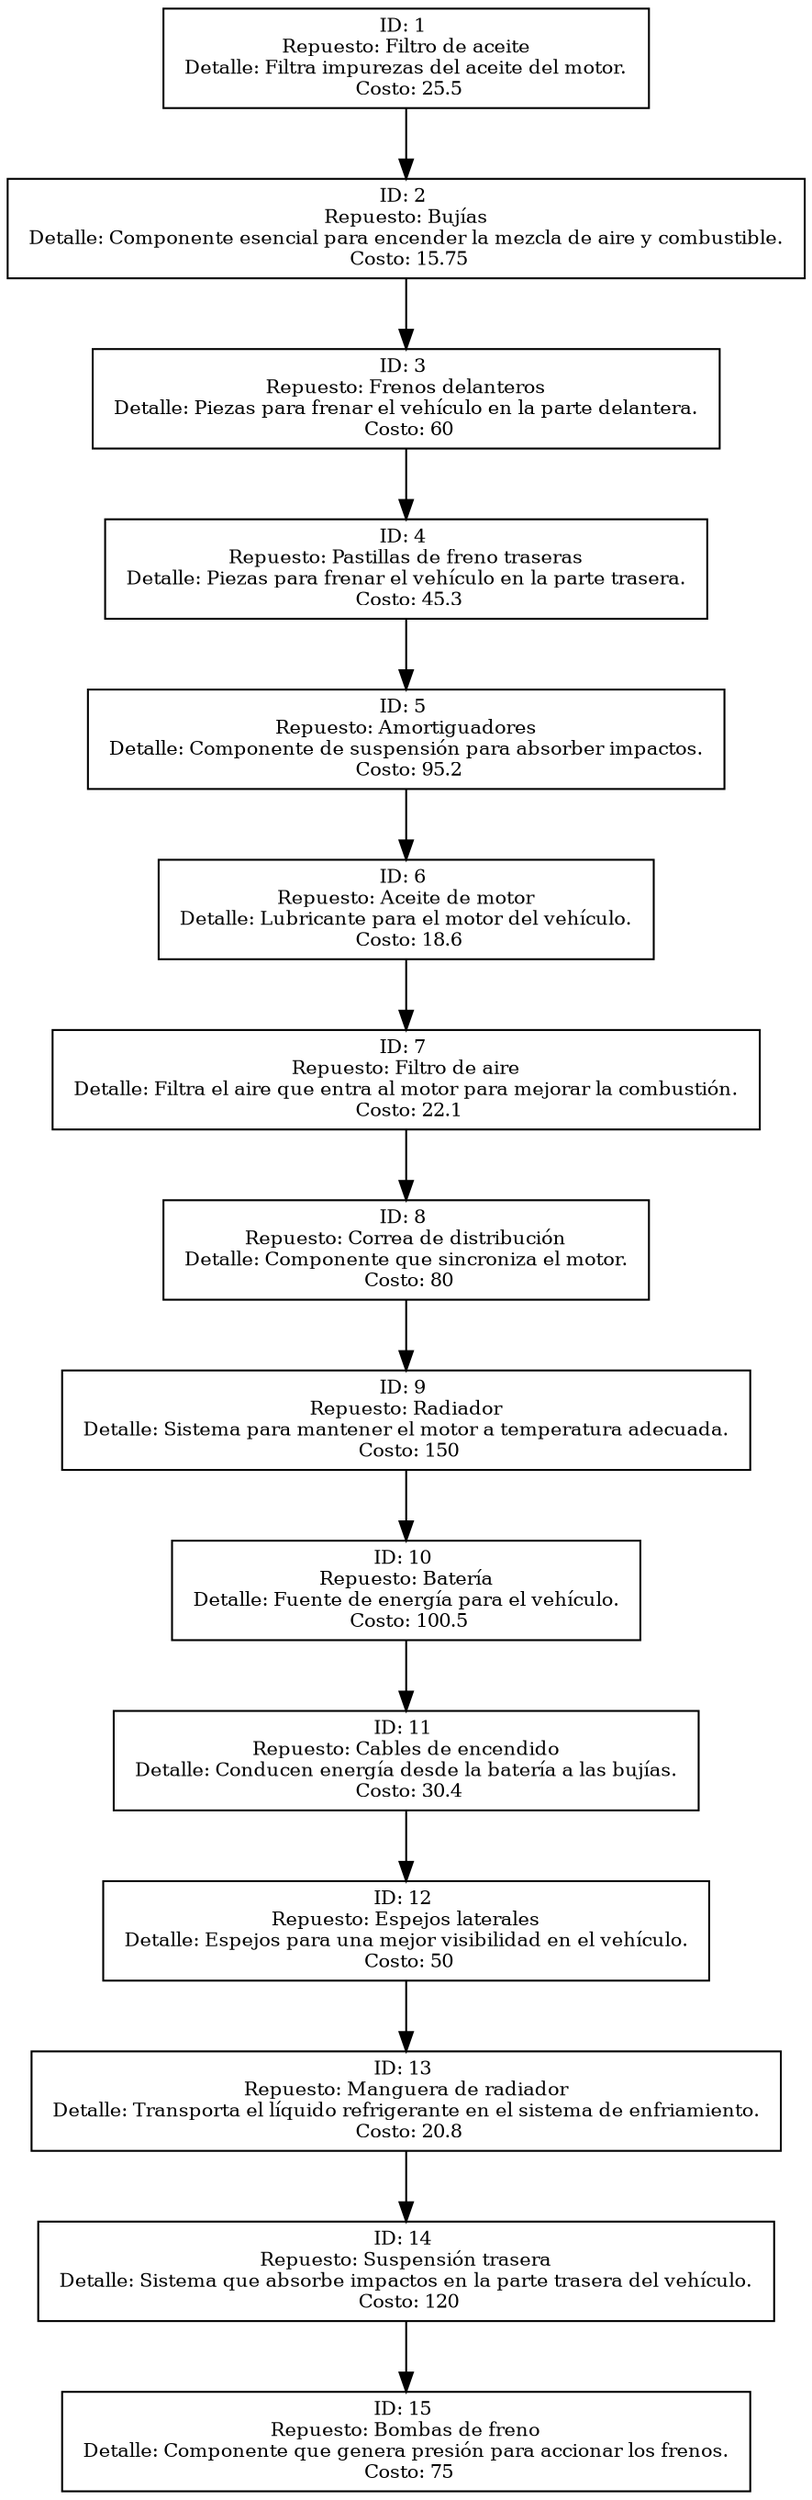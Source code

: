 digraph G {
node [shape=record, fontsize=10];
"ID: 1 \n Repuesto: Filtro de aceite \n Detalle: Filtra impurezas del aceite del motor. \n Costo: 25.5" -> "ID: 2 \n Repuesto: Bujías \n Detalle: Componente esencial para encender la mezcla de aire y combustible. \n Costo: 15.75";
"ID: 2 \n Repuesto: Bujías \n Detalle: Componente esencial para encender la mezcla de aire y combustible. \n Costo: 15.75" -> "ID: 3 \n Repuesto: Frenos delanteros \n Detalle: Piezas para frenar el vehículo en la parte delantera. \n Costo: 60";
"ID: 3 \n Repuesto: Frenos delanteros \n Detalle: Piezas para frenar el vehículo en la parte delantera. \n Costo: 60" -> "ID: 4 \n Repuesto: Pastillas de freno traseras \n Detalle: Piezas para frenar el vehículo en la parte trasera. \n Costo: 45.3";
"ID: 4 \n Repuesto: Pastillas de freno traseras \n Detalle: Piezas para frenar el vehículo en la parte trasera. \n Costo: 45.3" -> "ID: 5 \n Repuesto: Amortiguadores \n Detalle: Componente de suspensión para absorber impactos. \n Costo: 95.2";
"ID: 5 \n Repuesto: Amortiguadores \n Detalle: Componente de suspensión para absorber impactos. \n Costo: 95.2" -> "ID: 6 \n Repuesto: Aceite de motor \n Detalle: Lubricante para el motor del vehículo. \n Costo: 18.6";
"ID: 6 \n Repuesto: Aceite de motor \n Detalle: Lubricante para el motor del vehículo. \n Costo: 18.6" -> "ID: 7 \n Repuesto: Filtro de aire \n Detalle: Filtra el aire que entra al motor para mejorar la combustión. \n Costo: 22.1";
"ID: 7 \n Repuesto: Filtro de aire \n Detalle: Filtra el aire que entra al motor para mejorar la combustión. \n Costo: 22.1" -> "ID: 8 \n Repuesto: Correa de distribución \n Detalle: Componente que sincroniza el motor. \n Costo: 80";
"ID: 8 \n Repuesto: Correa de distribución \n Detalle: Componente que sincroniza el motor. \n Costo: 80" -> "ID: 9 \n Repuesto: Radiador \n Detalle: Sistema para mantener el motor a temperatura adecuada. \n Costo: 150";
"ID: 9 \n Repuesto: Radiador \n Detalle: Sistema para mantener el motor a temperatura adecuada. \n Costo: 150" -> "ID: 10 \n Repuesto: Batería \n Detalle: Fuente de energía para el vehículo. \n Costo: 100.5";
"ID: 10 \n Repuesto: Batería \n Detalle: Fuente de energía para el vehículo. \n Costo: 100.5" -> "ID: 11 \n Repuesto: Cables de encendido \n Detalle: Conducen energía desde la batería a las bujías. \n Costo: 30.4";
"ID: 11 \n Repuesto: Cables de encendido \n Detalle: Conducen energía desde la batería a las bujías. \n Costo: 30.4" -> "ID: 12 \n Repuesto: Espejos laterales \n Detalle: Espejos para una mejor visibilidad en el vehículo. \n Costo: 50";
"ID: 12 \n Repuesto: Espejos laterales \n Detalle: Espejos para una mejor visibilidad en el vehículo. \n Costo: 50" -> "ID: 13 \n Repuesto: Manguera de radiador \n Detalle: Transporta el líquido refrigerante en el sistema de enfriamiento. \n Costo: 20.8";
"ID: 13 \n Repuesto: Manguera de radiador \n Detalle: Transporta el líquido refrigerante en el sistema de enfriamiento. \n Costo: 20.8" -> "ID: 14 \n Repuesto: Suspensión trasera \n Detalle: Sistema que absorbe impactos en la parte trasera del vehículo. \n Costo: 120";
"ID: 14 \n Repuesto: Suspensión trasera \n Detalle: Sistema que absorbe impactos en la parte trasera del vehículo. \n Costo: 120" -> "ID: 15 \n Repuesto: Bombas de freno \n Detalle: Componente que genera presión para accionar los frenos. \n Costo: 75";
}
